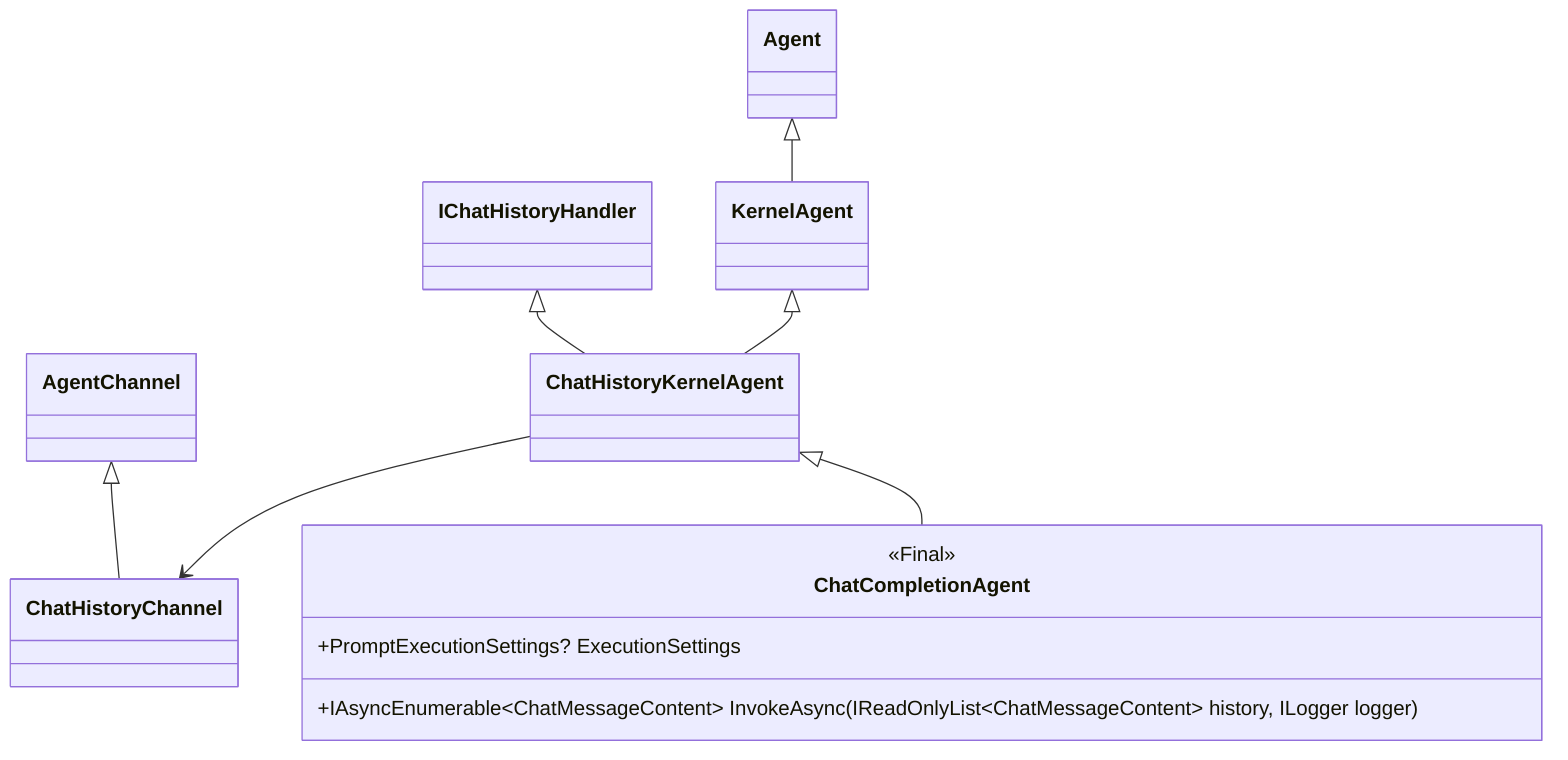 classDiagram

    Agent
    Agent <|-- KernelAgent
    KernelAgent <|-- ChatHistoryKernelAgent
    IChatHistoryHandler <|-- ChatHistoryKernelAgent
    ChatHistoryKernelAgent --> ChatHistoryChannel
    AgentChannel
    AgentChannel <|-- ChatHistoryChannel
    
    ChatHistoryKernelAgent <|-- ChatCompletionAgent
    class ChatCompletionAgent {
        <<Final>>
        +PromptExecutionSettings? ExecutionSettings
        +IAsyncEnumerable~ChatMessageContent~ InvokeAsync(IReadOnlyList~ChatMessageContent~ history, ILogger logger)
    }